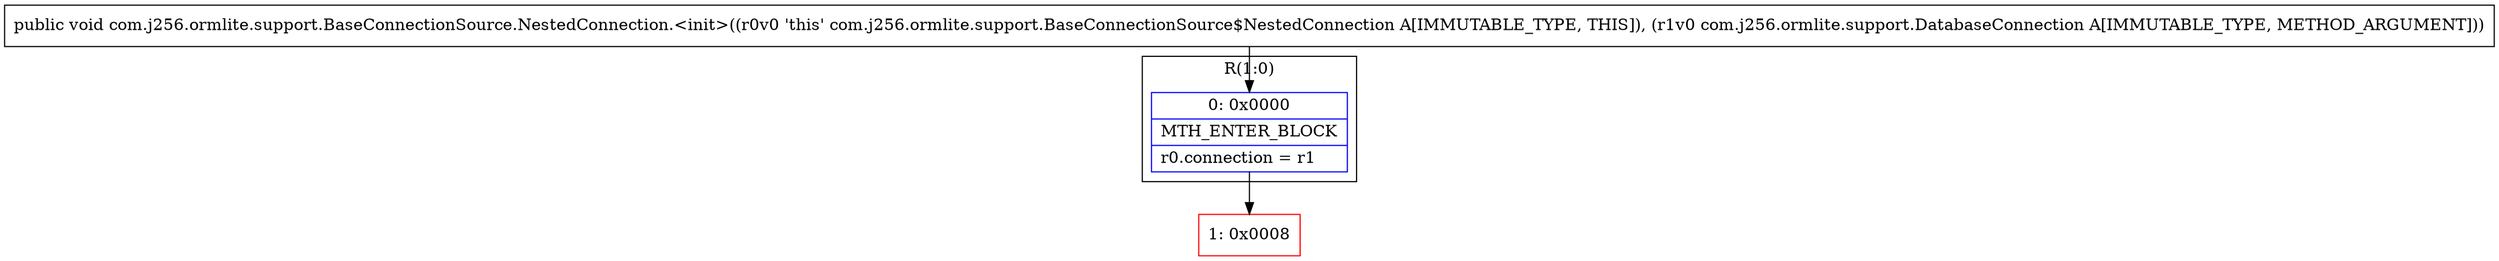 digraph "CFG forcom.j256.ormlite.support.BaseConnectionSource.NestedConnection.\<init\>(Lcom\/j256\/ormlite\/support\/DatabaseConnection;)V" {
subgraph cluster_Region_2135869615 {
label = "R(1:0)";
node [shape=record,color=blue];
Node_0 [shape=record,label="{0\:\ 0x0000|MTH_ENTER_BLOCK\l|r0.connection = r1\l}"];
}
Node_1 [shape=record,color=red,label="{1\:\ 0x0008}"];
MethodNode[shape=record,label="{public void com.j256.ormlite.support.BaseConnectionSource.NestedConnection.\<init\>((r0v0 'this' com.j256.ormlite.support.BaseConnectionSource$NestedConnection A[IMMUTABLE_TYPE, THIS]), (r1v0 com.j256.ormlite.support.DatabaseConnection A[IMMUTABLE_TYPE, METHOD_ARGUMENT])) }"];
MethodNode -> Node_0;
Node_0 -> Node_1;
}

